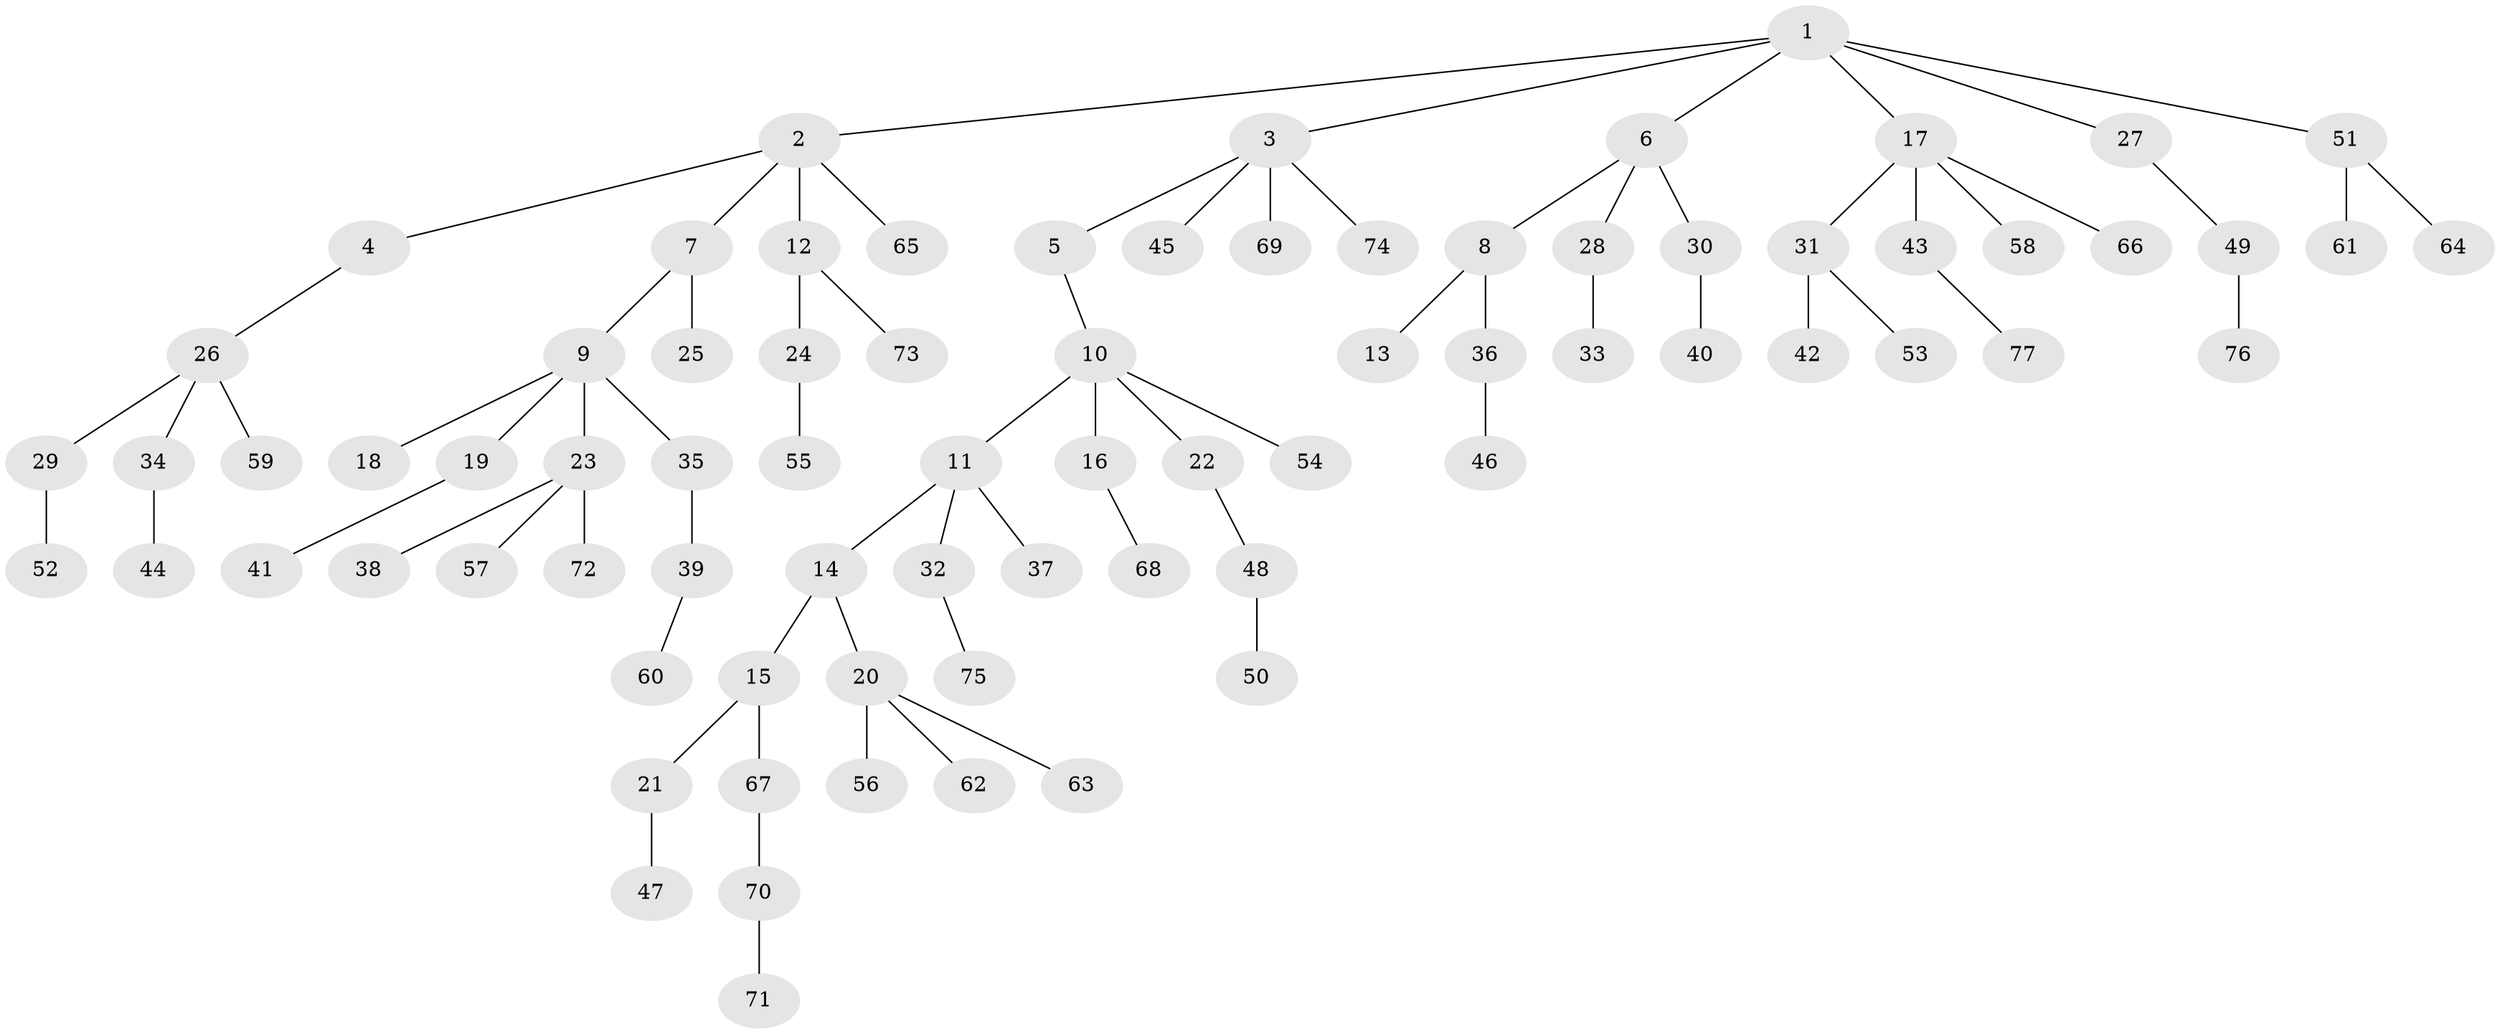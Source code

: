 // coarse degree distribution, {2: 0.5, 1: 0.375, 3: 0.041666666666666664, 6: 0.041666666666666664, 4: 0.041666666666666664}
// Generated by graph-tools (version 1.1) at 2025/37/03/04/25 23:37:26]
// undirected, 77 vertices, 76 edges
graph export_dot {
  node [color=gray90,style=filled];
  1;
  2;
  3;
  4;
  5;
  6;
  7;
  8;
  9;
  10;
  11;
  12;
  13;
  14;
  15;
  16;
  17;
  18;
  19;
  20;
  21;
  22;
  23;
  24;
  25;
  26;
  27;
  28;
  29;
  30;
  31;
  32;
  33;
  34;
  35;
  36;
  37;
  38;
  39;
  40;
  41;
  42;
  43;
  44;
  45;
  46;
  47;
  48;
  49;
  50;
  51;
  52;
  53;
  54;
  55;
  56;
  57;
  58;
  59;
  60;
  61;
  62;
  63;
  64;
  65;
  66;
  67;
  68;
  69;
  70;
  71;
  72;
  73;
  74;
  75;
  76;
  77;
  1 -- 2;
  1 -- 3;
  1 -- 6;
  1 -- 17;
  1 -- 27;
  1 -- 51;
  2 -- 4;
  2 -- 7;
  2 -- 12;
  2 -- 65;
  3 -- 5;
  3 -- 45;
  3 -- 69;
  3 -- 74;
  4 -- 26;
  5 -- 10;
  6 -- 8;
  6 -- 28;
  6 -- 30;
  7 -- 9;
  7 -- 25;
  8 -- 13;
  8 -- 36;
  9 -- 18;
  9 -- 19;
  9 -- 23;
  9 -- 35;
  10 -- 11;
  10 -- 16;
  10 -- 22;
  10 -- 54;
  11 -- 14;
  11 -- 32;
  11 -- 37;
  12 -- 24;
  12 -- 73;
  14 -- 15;
  14 -- 20;
  15 -- 21;
  15 -- 67;
  16 -- 68;
  17 -- 31;
  17 -- 43;
  17 -- 58;
  17 -- 66;
  19 -- 41;
  20 -- 56;
  20 -- 62;
  20 -- 63;
  21 -- 47;
  22 -- 48;
  23 -- 38;
  23 -- 57;
  23 -- 72;
  24 -- 55;
  26 -- 29;
  26 -- 34;
  26 -- 59;
  27 -- 49;
  28 -- 33;
  29 -- 52;
  30 -- 40;
  31 -- 42;
  31 -- 53;
  32 -- 75;
  34 -- 44;
  35 -- 39;
  36 -- 46;
  39 -- 60;
  43 -- 77;
  48 -- 50;
  49 -- 76;
  51 -- 61;
  51 -- 64;
  67 -- 70;
  70 -- 71;
}
